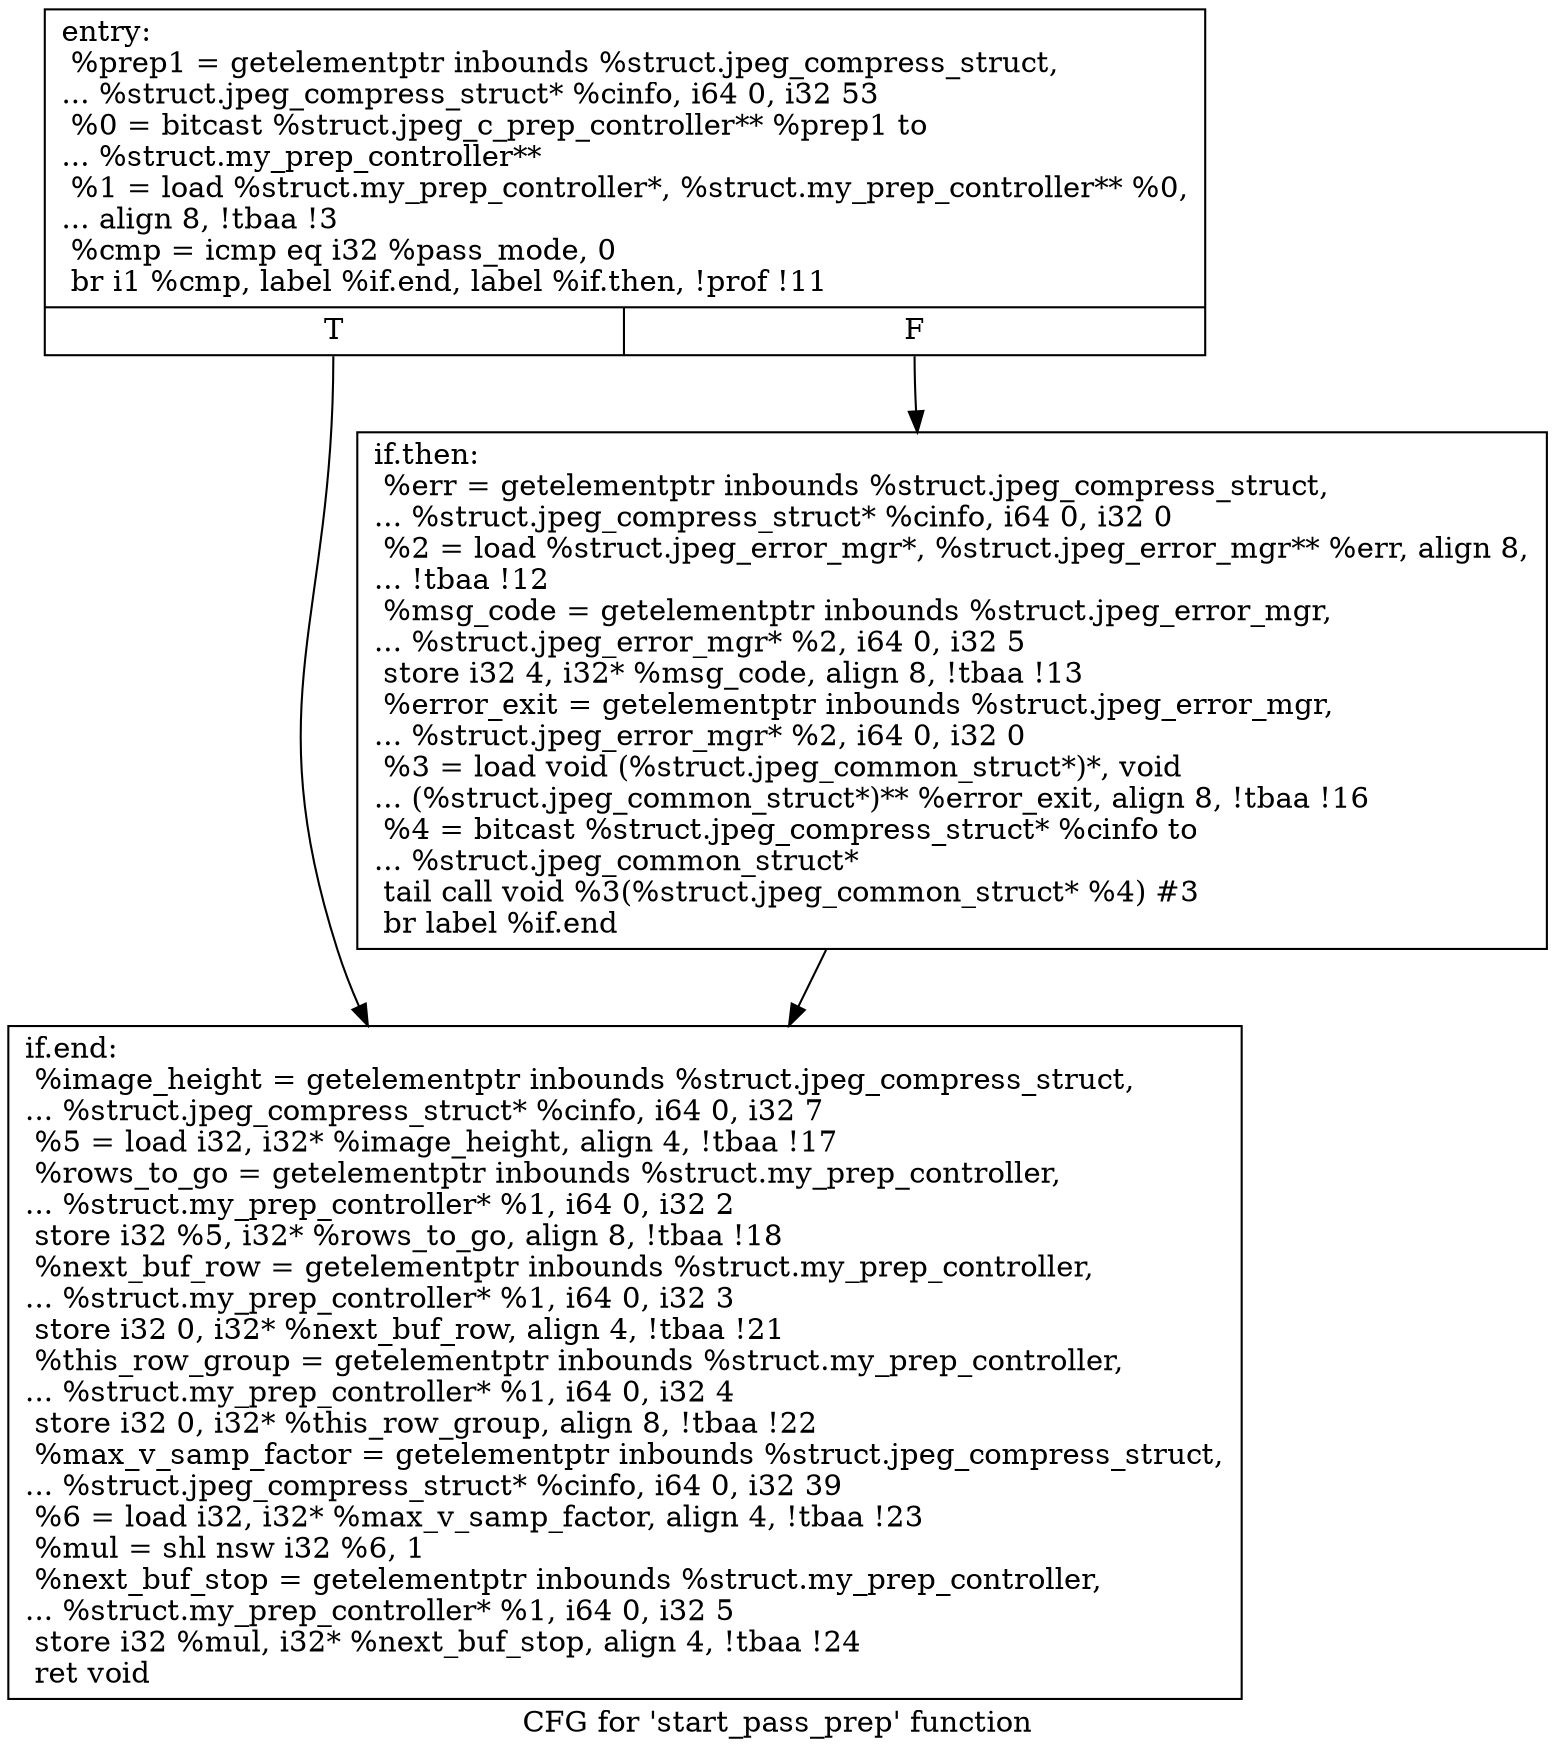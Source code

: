 digraph "CFG for 'start_pass_prep' function" {
	label="CFG for 'start_pass_prep' function";

	Node0x5d10840 [shape=record,label="{entry:\l  %prep1 = getelementptr inbounds %struct.jpeg_compress_struct,\l... %struct.jpeg_compress_struct* %cinfo, i64 0, i32 53\l  %0 = bitcast %struct.jpeg_c_prep_controller** %prep1 to\l... %struct.my_prep_controller**\l  %1 = load %struct.my_prep_controller*, %struct.my_prep_controller** %0,\l... align 8, !tbaa !3\l  %cmp = icmp eq i32 %pass_mode, 0\l  br i1 %cmp, label %if.end, label %if.then, !prof !11\l|{<s0>T|<s1>F}}"];
	Node0x5d10840:s0 -> Node0x5d21e20;
	Node0x5d10840:s1 -> Node0x5d21ef0;
	Node0x5d21ef0 [shape=record,label="{if.then:                                          \l  %err = getelementptr inbounds %struct.jpeg_compress_struct,\l... %struct.jpeg_compress_struct* %cinfo, i64 0, i32 0\l  %2 = load %struct.jpeg_error_mgr*, %struct.jpeg_error_mgr** %err, align 8,\l... !tbaa !12\l  %msg_code = getelementptr inbounds %struct.jpeg_error_mgr,\l... %struct.jpeg_error_mgr* %2, i64 0, i32 5\l  store i32 4, i32* %msg_code, align 8, !tbaa !13\l  %error_exit = getelementptr inbounds %struct.jpeg_error_mgr,\l... %struct.jpeg_error_mgr* %2, i64 0, i32 0\l  %3 = load void (%struct.jpeg_common_struct*)*, void\l... (%struct.jpeg_common_struct*)** %error_exit, align 8, !tbaa !16\l  %4 = bitcast %struct.jpeg_compress_struct* %cinfo to\l... %struct.jpeg_common_struct*\l  tail call void %3(%struct.jpeg_common_struct* %4) #3\l  br label %if.end\l}"];
	Node0x5d21ef0 -> Node0x5d21e20;
	Node0x5d21e20 [shape=record,label="{if.end:                                           \l  %image_height = getelementptr inbounds %struct.jpeg_compress_struct,\l... %struct.jpeg_compress_struct* %cinfo, i64 0, i32 7\l  %5 = load i32, i32* %image_height, align 4, !tbaa !17\l  %rows_to_go = getelementptr inbounds %struct.my_prep_controller,\l... %struct.my_prep_controller* %1, i64 0, i32 2\l  store i32 %5, i32* %rows_to_go, align 8, !tbaa !18\l  %next_buf_row = getelementptr inbounds %struct.my_prep_controller,\l... %struct.my_prep_controller* %1, i64 0, i32 3\l  store i32 0, i32* %next_buf_row, align 4, !tbaa !21\l  %this_row_group = getelementptr inbounds %struct.my_prep_controller,\l... %struct.my_prep_controller* %1, i64 0, i32 4\l  store i32 0, i32* %this_row_group, align 8, !tbaa !22\l  %max_v_samp_factor = getelementptr inbounds %struct.jpeg_compress_struct,\l... %struct.jpeg_compress_struct* %cinfo, i64 0, i32 39\l  %6 = load i32, i32* %max_v_samp_factor, align 4, !tbaa !23\l  %mul = shl nsw i32 %6, 1\l  %next_buf_stop = getelementptr inbounds %struct.my_prep_controller,\l... %struct.my_prep_controller* %1, i64 0, i32 5\l  store i32 %mul, i32* %next_buf_stop, align 4, !tbaa !24\l  ret void\l}"];
}
